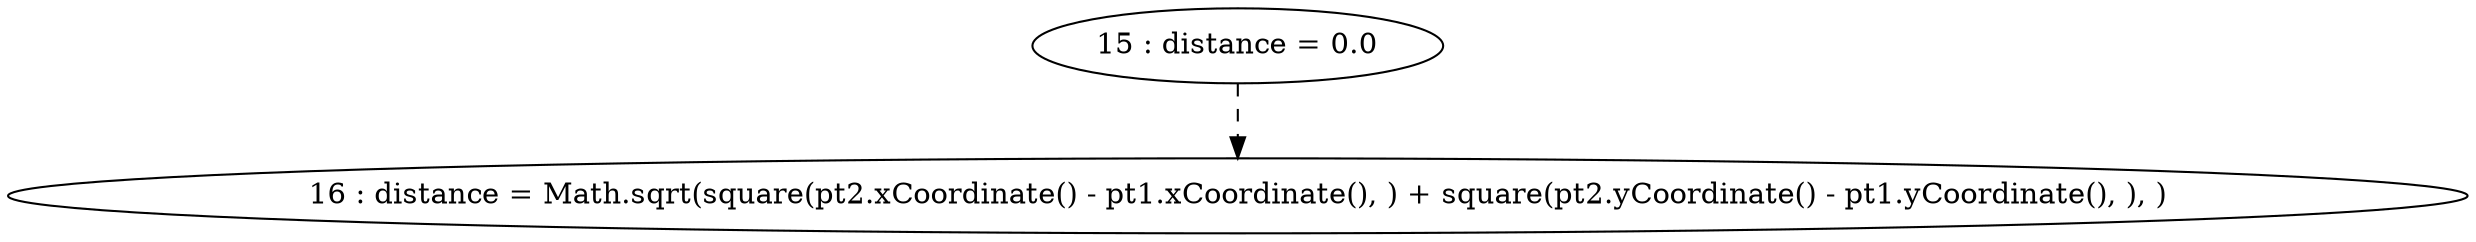digraph G {
"15 : distance = 0.0"
"15 : distance = 0.0" -> "16 : distance = Math.sqrt(square(pt2.xCoordinate() - pt1.xCoordinate(), ) + square(pt2.yCoordinate() - pt1.yCoordinate(), ), )" [style=dashed]
"16 : distance = Math.sqrt(square(pt2.xCoordinate() - pt1.xCoordinate(), ) + square(pt2.yCoordinate() - pt1.yCoordinate(), ), )"
}